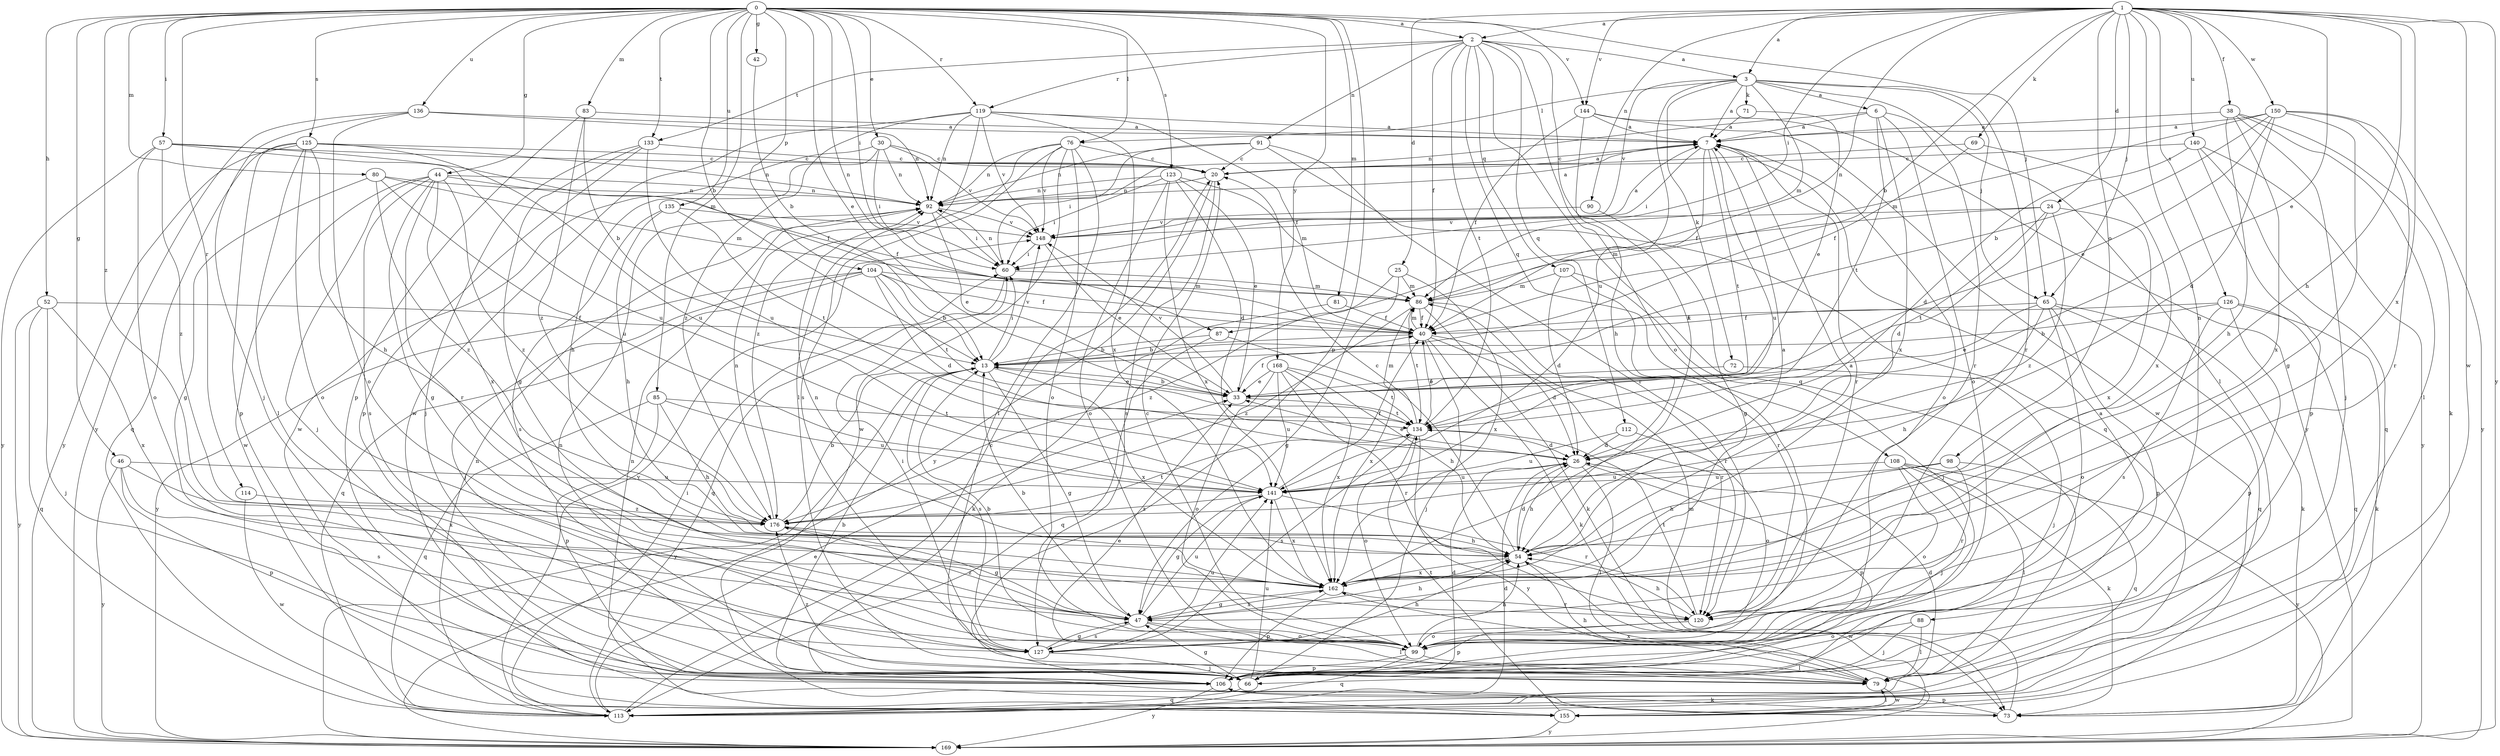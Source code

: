 strict digraph  {
0;
1;
2;
3;
6;
7;
13;
20;
24;
25;
26;
30;
33;
38;
40;
42;
44;
46;
47;
52;
54;
57;
60;
65;
66;
69;
71;
72;
73;
76;
79;
80;
81;
83;
85;
86;
87;
88;
90;
91;
92;
98;
99;
104;
106;
107;
108;
112;
113;
114;
119;
120;
123;
125;
126;
127;
133;
134;
135;
136;
140;
141;
144;
148;
150;
155;
162;
168;
169;
176;
0 -> 2  [label=a];
0 -> 13  [label=b];
0 -> 30  [label=e];
0 -> 33  [label=e];
0 -> 42  [label=g];
0 -> 44  [label=g];
0 -> 46  [label=g];
0 -> 52  [label=h];
0 -> 57  [label=i];
0 -> 60  [label=i];
0 -> 65  [label=j];
0 -> 76  [label=l];
0 -> 80  [label=m];
0 -> 81  [label=m];
0 -> 83  [label=m];
0 -> 85  [label=m];
0 -> 87  [label=n];
0 -> 104  [label=p];
0 -> 106  [label=p];
0 -> 114  [label=r];
0 -> 119  [label=r];
0 -> 123  [label=s];
0 -> 125  [label=s];
0 -> 133  [label=t];
0 -> 135  [label=u];
0 -> 136  [label=u];
0 -> 144  [label=v];
0 -> 168  [label=y];
0 -> 176  [label=z];
1 -> 2  [label=a];
1 -> 3  [label=a];
1 -> 13  [label=b];
1 -> 24  [label=d];
1 -> 25  [label=d];
1 -> 33  [label=e];
1 -> 38  [label=f];
1 -> 54  [label=h];
1 -> 60  [label=i];
1 -> 65  [label=j];
1 -> 69  [label=k];
1 -> 87  [label=n];
1 -> 88  [label=n];
1 -> 90  [label=n];
1 -> 98  [label=o];
1 -> 126  [label=s];
1 -> 140  [label=u];
1 -> 144  [label=v];
1 -> 150  [label=w];
1 -> 155  [label=w];
1 -> 162  [label=x];
1 -> 169  [label=y];
2 -> 3  [label=a];
2 -> 40  [label=f];
2 -> 91  [label=n];
2 -> 99  [label=o];
2 -> 107  [label=q];
2 -> 108  [label=q];
2 -> 112  [label=q];
2 -> 113  [label=q];
2 -> 119  [label=r];
2 -> 133  [label=t];
2 -> 134  [label=t];
2 -> 162  [label=x];
3 -> 6  [label=a];
3 -> 7  [label=a];
3 -> 65  [label=j];
3 -> 71  [label=k];
3 -> 72  [label=k];
3 -> 76  [label=l];
3 -> 79  [label=l];
3 -> 86  [label=m];
3 -> 120  [label=r];
3 -> 141  [label=u];
3 -> 148  [label=v];
6 -> 7  [label=a];
6 -> 92  [label=n];
6 -> 99  [label=o];
6 -> 120  [label=r];
6 -> 134  [label=t];
6 -> 162  [label=x];
7 -> 20  [label=c];
7 -> 40  [label=f];
7 -> 60  [label=i];
7 -> 99  [label=o];
7 -> 120  [label=r];
7 -> 134  [label=t];
7 -> 141  [label=u];
13 -> 33  [label=e];
13 -> 47  [label=g];
13 -> 60  [label=i];
13 -> 127  [label=s];
13 -> 148  [label=v];
13 -> 162  [label=x];
13 -> 169  [label=y];
20 -> 7  [label=a];
20 -> 92  [label=n];
20 -> 127  [label=s];
20 -> 169  [label=y];
24 -> 26  [label=d];
24 -> 86  [label=m];
24 -> 134  [label=t];
24 -> 148  [label=v];
24 -> 162  [label=x];
24 -> 176  [label=z];
25 -> 47  [label=g];
25 -> 86  [label=m];
25 -> 162  [label=x];
25 -> 176  [label=z];
26 -> 33  [label=e];
26 -> 54  [label=h];
26 -> 79  [label=l];
26 -> 106  [label=p];
26 -> 141  [label=u];
30 -> 20  [label=c];
30 -> 54  [label=h];
30 -> 60  [label=i];
30 -> 92  [label=n];
30 -> 148  [label=v];
30 -> 155  [label=w];
33 -> 13  [label=b];
33 -> 40  [label=f];
33 -> 134  [label=t];
33 -> 148  [label=v];
38 -> 7  [label=a];
38 -> 54  [label=h];
38 -> 66  [label=j];
38 -> 73  [label=k];
38 -> 79  [label=l];
38 -> 162  [label=x];
40 -> 13  [label=b];
40 -> 26  [label=d];
40 -> 66  [label=j];
40 -> 73  [label=k];
40 -> 86  [label=m];
40 -> 120  [label=r];
42 -> 13  [label=b];
44 -> 40  [label=f];
44 -> 47  [label=g];
44 -> 66  [label=j];
44 -> 92  [label=n];
44 -> 120  [label=r];
44 -> 127  [label=s];
44 -> 155  [label=w];
44 -> 162  [label=x];
44 -> 176  [label=z];
46 -> 106  [label=p];
46 -> 127  [label=s];
46 -> 141  [label=u];
46 -> 162  [label=x];
46 -> 169  [label=y];
47 -> 13  [label=b];
47 -> 54  [label=h];
47 -> 79  [label=l];
47 -> 99  [label=o];
47 -> 127  [label=s];
47 -> 141  [label=u];
47 -> 162  [label=x];
47 -> 176  [label=z];
52 -> 40  [label=f];
52 -> 66  [label=j];
52 -> 113  [label=q];
52 -> 162  [label=x];
52 -> 169  [label=y];
54 -> 7  [label=a];
54 -> 20  [label=c];
54 -> 26  [label=d];
54 -> 155  [label=w];
54 -> 162  [label=x];
57 -> 20  [label=c];
57 -> 40  [label=f];
57 -> 99  [label=o];
57 -> 141  [label=u];
57 -> 169  [label=y];
57 -> 176  [label=z];
60 -> 86  [label=m];
60 -> 92  [label=n];
60 -> 113  [label=q];
65 -> 33  [label=e];
65 -> 40  [label=f];
65 -> 54  [label=h];
65 -> 73  [label=k];
65 -> 99  [label=o];
65 -> 106  [label=p];
65 -> 113  [label=q];
66 -> 7  [label=a];
66 -> 26  [label=d];
66 -> 47  [label=g];
66 -> 92  [label=n];
66 -> 113  [label=q];
66 -> 141  [label=u];
66 -> 176  [label=z];
69 -> 20  [label=c];
69 -> 40  [label=f];
69 -> 162  [label=x];
71 -> 7  [label=a];
71 -> 33  [label=e];
72 -> 33  [label=e];
72 -> 66  [label=j];
73 -> 86  [label=m];
73 -> 92  [label=n];
73 -> 106  [label=p];
76 -> 20  [label=c];
76 -> 79  [label=l];
76 -> 92  [label=n];
76 -> 99  [label=o];
76 -> 127  [label=s];
76 -> 148  [label=v];
76 -> 155  [label=w];
76 -> 176  [label=z];
79 -> 26  [label=d];
79 -> 33  [label=e];
79 -> 54  [label=h];
79 -> 155  [label=w];
79 -> 162  [label=x];
80 -> 47  [label=g];
80 -> 86  [label=m];
80 -> 92  [label=n];
80 -> 141  [label=u];
80 -> 176  [label=z];
81 -> 40  [label=f];
81 -> 73  [label=k];
83 -> 7  [label=a];
83 -> 13  [label=b];
83 -> 106  [label=p];
83 -> 176  [label=z];
85 -> 54  [label=h];
85 -> 106  [label=p];
85 -> 113  [label=q];
85 -> 134  [label=t];
85 -> 141  [label=u];
86 -> 40  [label=f];
86 -> 73  [label=k];
86 -> 120  [label=r];
86 -> 134  [label=t];
86 -> 176  [label=z];
87 -> 13  [label=b];
87 -> 113  [label=q];
87 -> 162  [label=x];
88 -> 66  [label=j];
88 -> 79  [label=l];
88 -> 99  [label=o];
90 -> 47  [label=g];
90 -> 148  [label=v];
91 -> 20  [label=c];
91 -> 60  [label=i];
91 -> 92  [label=n];
91 -> 113  [label=q];
91 -> 120  [label=r];
92 -> 7  [label=a];
92 -> 33  [label=e];
92 -> 60  [label=i];
92 -> 148  [label=v];
98 -> 54  [label=h];
98 -> 113  [label=q];
98 -> 120  [label=r];
98 -> 141  [label=u];
99 -> 13  [label=b];
99 -> 20  [label=c];
99 -> 54  [label=h];
99 -> 79  [label=l];
99 -> 106  [label=p];
99 -> 113  [label=q];
104 -> 13  [label=b];
104 -> 26  [label=d];
104 -> 40  [label=f];
104 -> 66  [label=j];
104 -> 86  [label=m];
104 -> 113  [label=q];
104 -> 134  [label=t];
104 -> 169  [label=y];
106 -> 13  [label=b];
106 -> 73  [label=k];
106 -> 169  [label=y];
107 -> 26  [label=d];
107 -> 66  [label=j];
107 -> 86  [label=m];
107 -> 120  [label=r];
108 -> 66  [label=j];
108 -> 73  [label=k];
108 -> 79  [label=l];
108 -> 99  [label=o];
108 -> 141  [label=u];
108 -> 169  [label=y];
112 -> 26  [label=d];
112 -> 99  [label=o];
112 -> 141  [label=u];
113 -> 20  [label=c];
113 -> 26  [label=d];
113 -> 33  [label=e];
113 -> 60  [label=i];
113 -> 92  [label=n];
113 -> 148  [label=v];
114 -> 155  [label=w];
114 -> 176  [label=z];
119 -> 7  [label=a];
119 -> 40  [label=f];
119 -> 79  [label=l];
119 -> 92  [label=n];
119 -> 148  [label=v];
119 -> 155  [label=w];
119 -> 162  [label=x];
119 -> 176  [label=z];
120 -> 54  [label=h];
120 -> 99  [label=o];
120 -> 106  [label=p];
120 -> 134  [label=t];
123 -> 26  [label=d];
123 -> 33  [label=e];
123 -> 60  [label=i];
123 -> 86  [label=m];
123 -> 92  [label=n];
123 -> 99  [label=o];
123 -> 162  [label=x];
125 -> 20  [label=c];
125 -> 54  [label=h];
125 -> 79  [label=l];
125 -> 92  [label=n];
125 -> 99  [label=o];
125 -> 106  [label=p];
125 -> 113  [label=q];
125 -> 141  [label=u];
125 -> 169  [label=y];
126 -> 13  [label=b];
126 -> 40  [label=f];
126 -> 73  [label=k];
126 -> 106  [label=p];
126 -> 113  [label=q];
126 -> 127  [label=s];
127 -> 47  [label=g];
127 -> 54  [label=h];
127 -> 60  [label=i];
127 -> 66  [label=j];
127 -> 141  [label=u];
133 -> 20  [label=c];
133 -> 47  [label=g];
133 -> 66  [label=j];
133 -> 106  [label=p];
133 -> 141  [label=u];
134 -> 26  [label=d];
134 -> 40  [label=f];
134 -> 86  [label=m];
134 -> 99  [label=o];
134 -> 127  [label=s];
134 -> 169  [label=y];
135 -> 54  [label=h];
135 -> 127  [label=s];
135 -> 134  [label=t];
135 -> 148  [label=v];
136 -> 7  [label=a];
136 -> 66  [label=j];
136 -> 92  [label=n];
136 -> 99  [label=o];
136 -> 169  [label=y];
140 -> 20  [label=c];
140 -> 26  [label=d];
140 -> 106  [label=p];
140 -> 113  [label=q];
140 -> 169  [label=y];
141 -> 40  [label=f];
141 -> 47  [label=g];
141 -> 120  [label=r];
141 -> 162  [label=x];
141 -> 176  [label=z];
144 -> 7  [label=a];
144 -> 40  [label=f];
144 -> 54  [label=h];
144 -> 155  [label=w];
144 -> 169  [label=y];
148 -> 7  [label=a];
148 -> 33  [label=e];
148 -> 60  [label=i];
150 -> 7  [label=a];
150 -> 13  [label=b];
150 -> 26  [label=d];
150 -> 33  [label=e];
150 -> 47  [label=g];
150 -> 86  [label=m];
150 -> 120  [label=r];
150 -> 169  [label=y];
155 -> 79  [label=l];
155 -> 134  [label=t];
155 -> 169  [label=y];
162 -> 7  [label=a];
162 -> 47  [label=g];
162 -> 92  [label=n];
162 -> 106  [label=p];
162 -> 120  [label=r];
168 -> 33  [label=e];
168 -> 54  [label=h];
168 -> 99  [label=o];
168 -> 120  [label=r];
168 -> 134  [label=t];
168 -> 141  [label=u];
168 -> 162  [label=x];
176 -> 13  [label=b];
176 -> 47  [label=g];
176 -> 54  [label=h];
176 -> 92  [label=n];
176 -> 134  [label=t];
}
